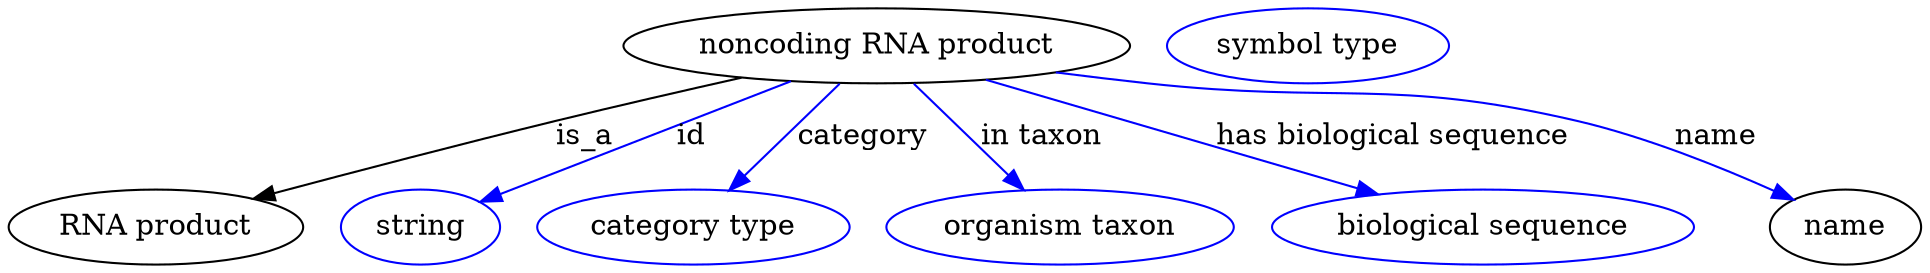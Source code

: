 digraph {
	graph [bb="0,0,748.39,123"];
	node [label="\N"];
	"noncoding RNA product"	[height=0.5,
		label="noncoding RNA product",
		pos="341.84,105",
		width=2.7081];
	"RNA product"	[height=0.5,
		pos="57.845,18",
		width=1.6068];
	"noncoding RNA product" -> "RNA product"	[label=is_a,
		lp="227.84,61.5",
		pos="e,96.295,31.466 289.44,89.723 267.03,83.516 240.61,76.061 216.84,69 179.55,57.918 137.57,44.685 106.12,34.617"];
	id	[color=blue,
		height=0.5,
		label=string,
		pos="163.84,18",
		width=0.84854];
	"noncoding RNA product" -> id	[color=blue,
		label=id,
		lp="269.34,61.5",
		pos="e,186.98,30.047 308.36,88.012 276.24,72.671 228.04,49.657 196.27,34.486",
		style=solid];
	category	[color=blue,
		height=0.5,
		label="category type",
		pos="270.84,18",
		width=1.6249];
	"noncoding RNA product" -> category	[color=blue,
		label=category,
		lp="334.34,61.5",
		pos="e,284.71,35.597 327.48,86.799 317.04,74.309 302.78,57.236 291.18,43.348",
		style=solid];
	"in taxon"	[color=blue,
		height=0.5,
		label="organism taxon",
		pos="412.84,18",
		width=1.8234];
	"noncoding RNA product" -> "in taxon"	[color=blue,
		label="in taxon",
		lp="403.34,61.5",
		pos="e,398.98,35.597 356.21,86.799 366.65,74.309 380.91,57.236 392.51,43.348",
		style=solid];
	"has biological sequence"	[color=blue,
		height=0.5,
		label="biological sequence",
		pos="576.84,18",
		width=2.2387];
	"noncoding RNA product" -> "has biological sequence"	[color=blue,
		label="has biological sequence",
		lp="537.84,61.5",
		pos="e,536.47,33.604 384.13,88.706 424.22,74.205 484.46,52.416 526.9,37.067",
		style=solid];
	name	[height=0.5,
		pos="717.84,18",
		width=0.84854];
	"noncoding RNA product" -> name	[color=blue,
		label=name,
		lp="662.34,61.5",
		pos="e,696.48,31.043 411.62,92.338 423.69,90.457 436.12,88.603 447.84,87 518.31,77.367 538.27,87.831 606.84,69 635.25,61.2 665.63,47.073 \
687.41,35.82",
		style=solid];
	"macromolecular machine_name"	[color=blue,
		height=0.5,
		label="symbol type",
		pos="511.84,105",
		width=1.5165];
}
